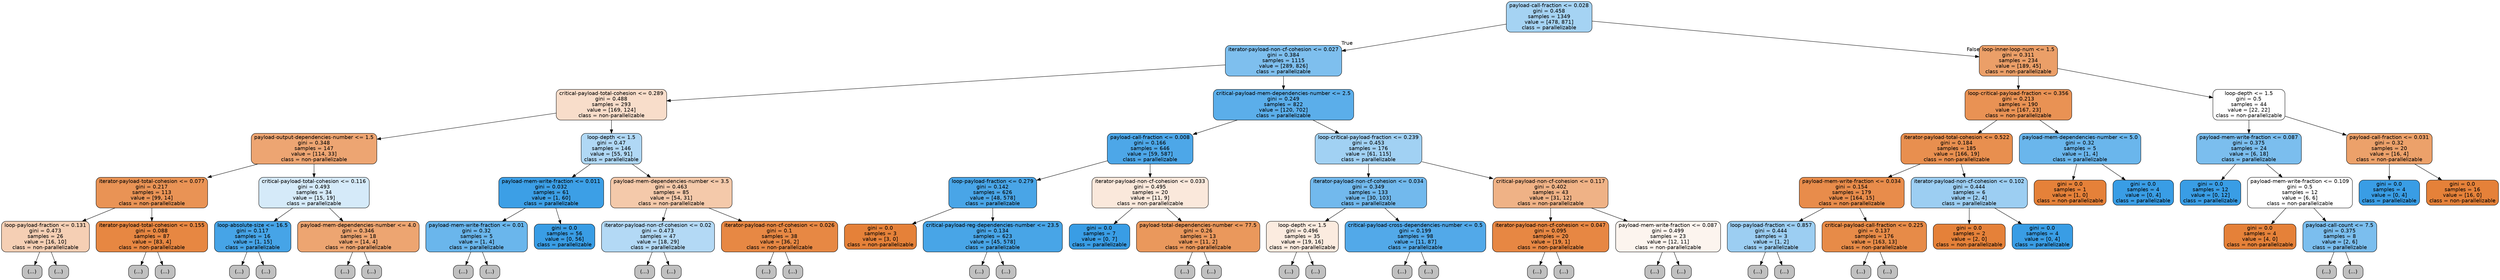 digraph Tree {
node [shape=box, style="filled, rounded", color="black", fontname=helvetica] ;
edge [fontname=helvetica] ;
0 [label="payload-call-fraction <= 0.028\ngini = 0.458\nsamples = 1349\nvalue = [478, 871]\nclass = parallelizable", fillcolor="#399de573"] ;
1 [label="iterator-payload-non-cf-cohesion <= 0.027\ngini = 0.384\nsamples = 1115\nvalue = [289, 826]\nclass = parallelizable", fillcolor="#399de5a6"] ;
0 -> 1 [labeldistance=2.5, labelangle=45, headlabel="True"] ;
2 [label="critical-payload-total-cohesion <= 0.289\ngini = 0.488\nsamples = 293\nvalue = [169, 124]\nclass = non-parallelizable", fillcolor="#e5813944"] ;
1 -> 2 ;
3 [label="payload-output-dependencies-number <= 1.5\ngini = 0.348\nsamples = 147\nvalue = [114, 33]\nclass = non-parallelizable", fillcolor="#e58139b5"] ;
2 -> 3 ;
4 [label="iterator-payload-total-cohesion <= 0.077\ngini = 0.217\nsamples = 113\nvalue = [99, 14]\nclass = non-parallelizable", fillcolor="#e58139db"] ;
3 -> 4 ;
5 [label="loop-payload-fraction <= 0.131\ngini = 0.473\nsamples = 26\nvalue = [16, 10]\nclass = non-parallelizable", fillcolor="#e5813960"] ;
4 -> 5 ;
6 [label="(...)", fillcolor="#C0C0C0"] ;
5 -> 6 ;
13 [label="(...)", fillcolor="#C0C0C0"] ;
5 -> 13 ;
18 [label="iterator-payload-total-cohesion <= 0.155\ngini = 0.088\nsamples = 87\nvalue = [83, 4]\nclass = non-parallelizable", fillcolor="#e58139f3"] ;
4 -> 18 ;
19 [label="(...)", fillcolor="#C0C0C0"] ;
18 -> 19 ;
24 [label="(...)", fillcolor="#C0C0C0"] ;
18 -> 24 ;
29 [label="critical-payload-total-cohesion <= 0.116\ngini = 0.493\nsamples = 34\nvalue = [15, 19]\nclass = parallelizable", fillcolor="#399de536"] ;
3 -> 29 ;
30 [label="loop-absolute-size <= 16.5\ngini = 0.117\nsamples = 16\nvalue = [1, 15]\nclass = parallelizable", fillcolor="#399de5ee"] ;
29 -> 30 ;
31 [label="(...)", fillcolor="#C0C0C0"] ;
30 -> 31 ;
32 [label="(...)", fillcolor="#C0C0C0"] ;
30 -> 32 ;
33 [label="payload-mem-dependencies-number <= 4.0\ngini = 0.346\nsamples = 18\nvalue = [14, 4]\nclass = non-parallelizable", fillcolor="#e58139b6"] ;
29 -> 33 ;
34 [label="(...)", fillcolor="#C0C0C0"] ;
33 -> 34 ;
35 [label="(...)", fillcolor="#C0C0C0"] ;
33 -> 35 ;
40 [label="loop-depth <= 1.5\ngini = 0.47\nsamples = 146\nvalue = [55, 91]\nclass = parallelizable", fillcolor="#399de565"] ;
2 -> 40 ;
41 [label="payload-mem-write-fraction <= 0.011\ngini = 0.032\nsamples = 61\nvalue = [1, 60]\nclass = parallelizable", fillcolor="#399de5fb"] ;
40 -> 41 ;
42 [label="payload-mem-write-fraction <= 0.01\ngini = 0.32\nsamples = 5\nvalue = [1, 4]\nclass = parallelizable", fillcolor="#399de5bf"] ;
41 -> 42 ;
43 [label="(...)", fillcolor="#C0C0C0"] ;
42 -> 43 ;
44 [label="(...)", fillcolor="#C0C0C0"] ;
42 -> 44 ;
45 [label="gini = 0.0\nsamples = 56\nvalue = [0, 56]\nclass = parallelizable", fillcolor="#399de5ff"] ;
41 -> 45 ;
46 [label="payload-mem-dependencies-number <= 3.5\ngini = 0.463\nsamples = 85\nvalue = [54, 31]\nclass = non-parallelizable", fillcolor="#e581396d"] ;
40 -> 46 ;
47 [label="iterator-payload-non-cf-cohesion <= 0.02\ngini = 0.473\nsamples = 47\nvalue = [18, 29]\nclass = parallelizable", fillcolor="#399de561"] ;
46 -> 47 ;
48 [label="(...)", fillcolor="#C0C0C0"] ;
47 -> 48 ;
57 [label="(...)", fillcolor="#C0C0C0"] ;
47 -> 57 ;
62 [label="iterator-payload-non-cf-cohesion <= 0.026\ngini = 0.1\nsamples = 38\nvalue = [36, 2]\nclass = non-parallelizable", fillcolor="#e58139f1"] ;
46 -> 62 ;
63 [label="(...)", fillcolor="#C0C0C0"] ;
62 -> 63 ;
68 [label="(...)", fillcolor="#C0C0C0"] ;
62 -> 68 ;
69 [label="critical-payload-mem-dependencies-number <= 2.5\ngini = 0.249\nsamples = 822\nvalue = [120, 702]\nclass = parallelizable", fillcolor="#399de5d3"] ;
1 -> 69 ;
70 [label="payload-call-fraction <= 0.008\ngini = 0.166\nsamples = 646\nvalue = [59, 587]\nclass = parallelizable", fillcolor="#399de5e5"] ;
69 -> 70 ;
71 [label="loop-payload-fraction <= 0.279\ngini = 0.142\nsamples = 626\nvalue = [48, 578]\nclass = parallelizable", fillcolor="#399de5ea"] ;
70 -> 71 ;
72 [label="gini = 0.0\nsamples = 3\nvalue = [3, 0]\nclass = non-parallelizable", fillcolor="#e58139ff"] ;
71 -> 72 ;
73 [label="critical-payload-reg-dependencies-number <= 23.5\ngini = 0.134\nsamples = 623\nvalue = [45, 578]\nclass = parallelizable", fillcolor="#399de5eb"] ;
71 -> 73 ;
74 [label="(...)", fillcolor="#C0C0C0"] ;
73 -> 74 ;
159 [label="(...)", fillcolor="#C0C0C0"] ;
73 -> 159 ;
160 [label="iterator-payload-non-cf-cohesion <= 0.033\ngini = 0.495\nsamples = 20\nvalue = [11, 9]\nclass = non-parallelizable", fillcolor="#e581392e"] ;
70 -> 160 ;
161 [label="gini = 0.0\nsamples = 7\nvalue = [0, 7]\nclass = parallelizable", fillcolor="#399de5ff"] ;
160 -> 161 ;
162 [label="payload-total-dependencies-number <= 77.5\ngini = 0.26\nsamples = 13\nvalue = [11, 2]\nclass = non-parallelizable", fillcolor="#e58139d1"] ;
160 -> 162 ;
163 [label="(...)", fillcolor="#C0C0C0"] ;
162 -> 163 ;
164 [label="(...)", fillcolor="#C0C0C0"] ;
162 -> 164 ;
167 [label="loop-critical-payload-fraction <= 0.239\ngini = 0.453\nsamples = 176\nvalue = [61, 115]\nclass = parallelizable", fillcolor="#399de578"] ;
69 -> 167 ;
168 [label="iterator-payload-non-cf-cohesion <= 0.034\ngini = 0.349\nsamples = 133\nvalue = [30, 103]\nclass = parallelizable", fillcolor="#399de5b5"] ;
167 -> 168 ;
169 [label="loop-depth <= 1.5\ngini = 0.496\nsamples = 35\nvalue = [19, 16]\nclass = non-parallelizable", fillcolor="#e5813928"] ;
168 -> 169 ;
170 [label="(...)", fillcolor="#C0C0C0"] ;
169 -> 170 ;
171 [label="(...)", fillcolor="#C0C0C0"] ;
169 -> 171 ;
180 [label="critical-payload-cross-dependencies-number <= 0.5\ngini = 0.199\nsamples = 98\nvalue = [11, 87]\nclass = parallelizable", fillcolor="#399de5df"] ;
168 -> 180 ;
181 [label="(...)", fillcolor="#C0C0C0"] ;
180 -> 181 ;
196 [label="(...)", fillcolor="#C0C0C0"] ;
180 -> 196 ;
199 [label="critical-payload-non-cf-cohesion <= 0.117\ngini = 0.402\nsamples = 43\nvalue = [31, 12]\nclass = non-parallelizable", fillcolor="#e581399c"] ;
167 -> 199 ;
200 [label="iterator-payload-non-cf-cohesion <= 0.047\ngini = 0.095\nsamples = 20\nvalue = [19, 1]\nclass = non-parallelizable", fillcolor="#e58139f2"] ;
199 -> 200 ;
201 [label="(...)", fillcolor="#C0C0C0"] ;
200 -> 201 ;
202 [label="(...)", fillcolor="#C0C0C0"] ;
200 -> 202 ;
205 [label="payload-mem-write-fraction <= 0.087\ngini = 0.499\nsamples = 23\nvalue = [12, 11]\nclass = non-parallelizable", fillcolor="#e5813915"] ;
199 -> 205 ;
206 [label="(...)", fillcolor="#C0C0C0"] ;
205 -> 206 ;
219 [label="(...)", fillcolor="#C0C0C0"] ;
205 -> 219 ;
220 [label="loop-inner-loop-num <= 1.5\ngini = 0.311\nsamples = 234\nvalue = [189, 45]\nclass = non-parallelizable", fillcolor="#e58139c2"] ;
0 -> 220 [labeldistance=2.5, labelangle=-45, headlabel="False"] ;
221 [label="loop-critical-payload-fraction <= 0.356\ngini = 0.213\nsamples = 190\nvalue = [167, 23]\nclass = non-parallelizable", fillcolor="#e58139dc"] ;
220 -> 221 ;
222 [label="iterator-payload-total-cohesion <= 0.522\ngini = 0.184\nsamples = 185\nvalue = [166, 19]\nclass = non-parallelizable", fillcolor="#e58139e2"] ;
221 -> 222 ;
223 [label="payload-mem-write-fraction <= 0.034\ngini = 0.154\nsamples = 179\nvalue = [164, 15]\nclass = non-parallelizable", fillcolor="#e58139e8"] ;
222 -> 223 ;
224 [label="loop-payload-fraction <= 0.857\ngini = 0.444\nsamples = 3\nvalue = [1, 2]\nclass = parallelizable", fillcolor="#399de57f"] ;
223 -> 224 ;
225 [label="(...)", fillcolor="#C0C0C0"] ;
224 -> 225 ;
226 [label="(...)", fillcolor="#C0C0C0"] ;
224 -> 226 ;
227 [label="critical-payload-call-fraction <= 0.225\ngini = 0.137\nsamples = 176\nvalue = [163, 13]\nclass = non-parallelizable", fillcolor="#e58139eb"] ;
223 -> 227 ;
228 [label="(...)", fillcolor="#C0C0C0"] ;
227 -> 228 ;
249 [label="(...)", fillcolor="#C0C0C0"] ;
227 -> 249 ;
250 [label="iterator-payload-non-cf-cohesion <= 0.102\ngini = 0.444\nsamples = 6\nvalue = [2, 4]\nclass = parallelizable", fillcolor="#399de57f"] ;
222 -> 250 ;
251 [label="gini = 0.0\nsamples = 2\nvalue = [2, 0]\nclass = non-parallelizable", fillcolor="#e58139ff"] ;
250 -> 251 ;
252 [label="gini = 0.0\nsamples = 4\nvalue = [0, 4]\nclass = parallelizable", fillcolor="#399de5ff"] ;
250 -> 252 ;
253 [label="payload-mem-dependencies-number <= 5.0\ngini = 0.32\nsamples = 5\nvalue = [1, 4]\nclass = parallelizable", fillcolor="#399de5bf"] ;
221 -> 253 ;
254 [label="gini = 0.0\nsamples = 1\nvalue = [1, 0]\nclass = non-parallelizable", fillcolor="#e58139ff"] ;
253 -> 254 ;
255 [label="gini = 0.0\nsamples = 4\nvalue = [0, 4]\nclass = parallelizable", fillcolor="#399de5ff"] ;
253 -> 255 ;
256 [label="loop-depth <= 1.5\ngini = 0.5\nsamples = 44\nvalue = [22, 22]\nclass = non-parallelizable", fillcolor="#e5813900"] ;
220 -> 256 ;
257 [label="payload-mem-write-fraction <= 0.087\ngini = 0.375\nsamples = 24\nvalue = [6, 18]\nclass = parallelizable", fillcolor="#399de5aa"] ;
256 -> 257 ;
258 [label="gini = 0.0\nsamples = 12\nvalue = [0, 12]\nclass = parallelizable", fillcolor="#399de5ff"] ;
257 -> 258 ;
259 [label="payload-mem-write-fraction <= 0.109\ngini = 0.5\nsamples = 12\nvalue = [6, 6]\nclass = non-parallelizable", fillcolor="#e5813900"] ;
257 -> 259 ;
260 [label="gini = 0.0\nsamples = 4\nvalue = [4, 0]\nclass = non-parallelizable", fillcolor="#e58139ff"] ;
259 -> 260 ;
261 [label="payload-call-count <= 7.5\ngini = 0.375\nsamples = 8\nvalue = [2, 6]\nclass = parallelizable", fillcolor="#399de5aa"] ;
259 -> 261 ;
262 [label="(...)", fillcolor="#C0C0C0"] ;
261 -> 262 ;
265 [label="(...)", fillcolor="#C0C0C0"] ;
261 -> 265 ;
266 [label="payload-call-fraction <= 0.031\ngini = 0.32\nsamples = 20\nvalue = [16, 4]\nclass = non-parallelizable", fillcolor="#e58139bf"] ;
256 -> 266 ;
267 [label="gini = 0.0\nsamples = 4\nvalue = [0, 4]\nclass = parallelizable", fillcolor="#399de5ff"] ;
266 -> 267 ;
268 [label="gini = 0.0\nsamples = 16\nvalue = [16, 0]\nclass = non-parallelizable", fillcolor="#e58139ff"] ;
266 -> 268 ;
}